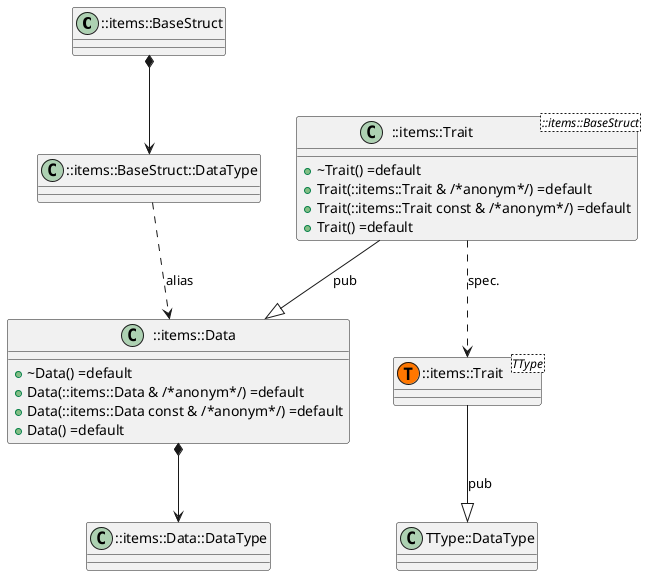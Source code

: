 @startuml

class "::items::BaseStruct" as @25 {
}
class "::items::Data" as @37 {
    {method} +  ~Data() =default
    {method} +  Data(::items::Data & /*anonym*/) =default
    {method} +  Data(::items::Data const & /*anonym*/) =default
    {method} +  Data() =default
}
class "::items::BaseStruct::DataType" as @72 {
}
class "::items::Trait<TType>" as @56 <<T,#FF7700>> {
}
class "::items::Trait<::items::BaseStruct>" as @40 {
    {method} +  ~Trait() =default
    {method} +  Trait(::items::Trait & /*anonym*/) =default
    {method} +  Trait(::items::Trait const & /*anonym*/) =default
    {method} +  Trait() =default
}
class "::items::Data::DataType" as @300
class "::items::Data" as @37
class "TType::DataType" as @77

' ::items::BaseStruct *--> ::items::BaseStruct::DataType
"@25" *--> "@72"
' ::items::Data *--> ::items::Data::DataType
"@37" *--> "@300"
' ::items::BaseStruct::DataType ..> ::items::Data
"@72" ..> "@37": alias
' ::items::Trait<TType> --|> TType::DataType
"@56" --|> "@77": "pub"
' ::items::Trait<::items::BaseStruct> --|> ::items::Data
"@40" --|> "@37": "pub"
' ::items::Trait<::items::BaseStruct> ..> ::items::Trait: spec.
"@40" ..> "@56": spec.

@enduml
